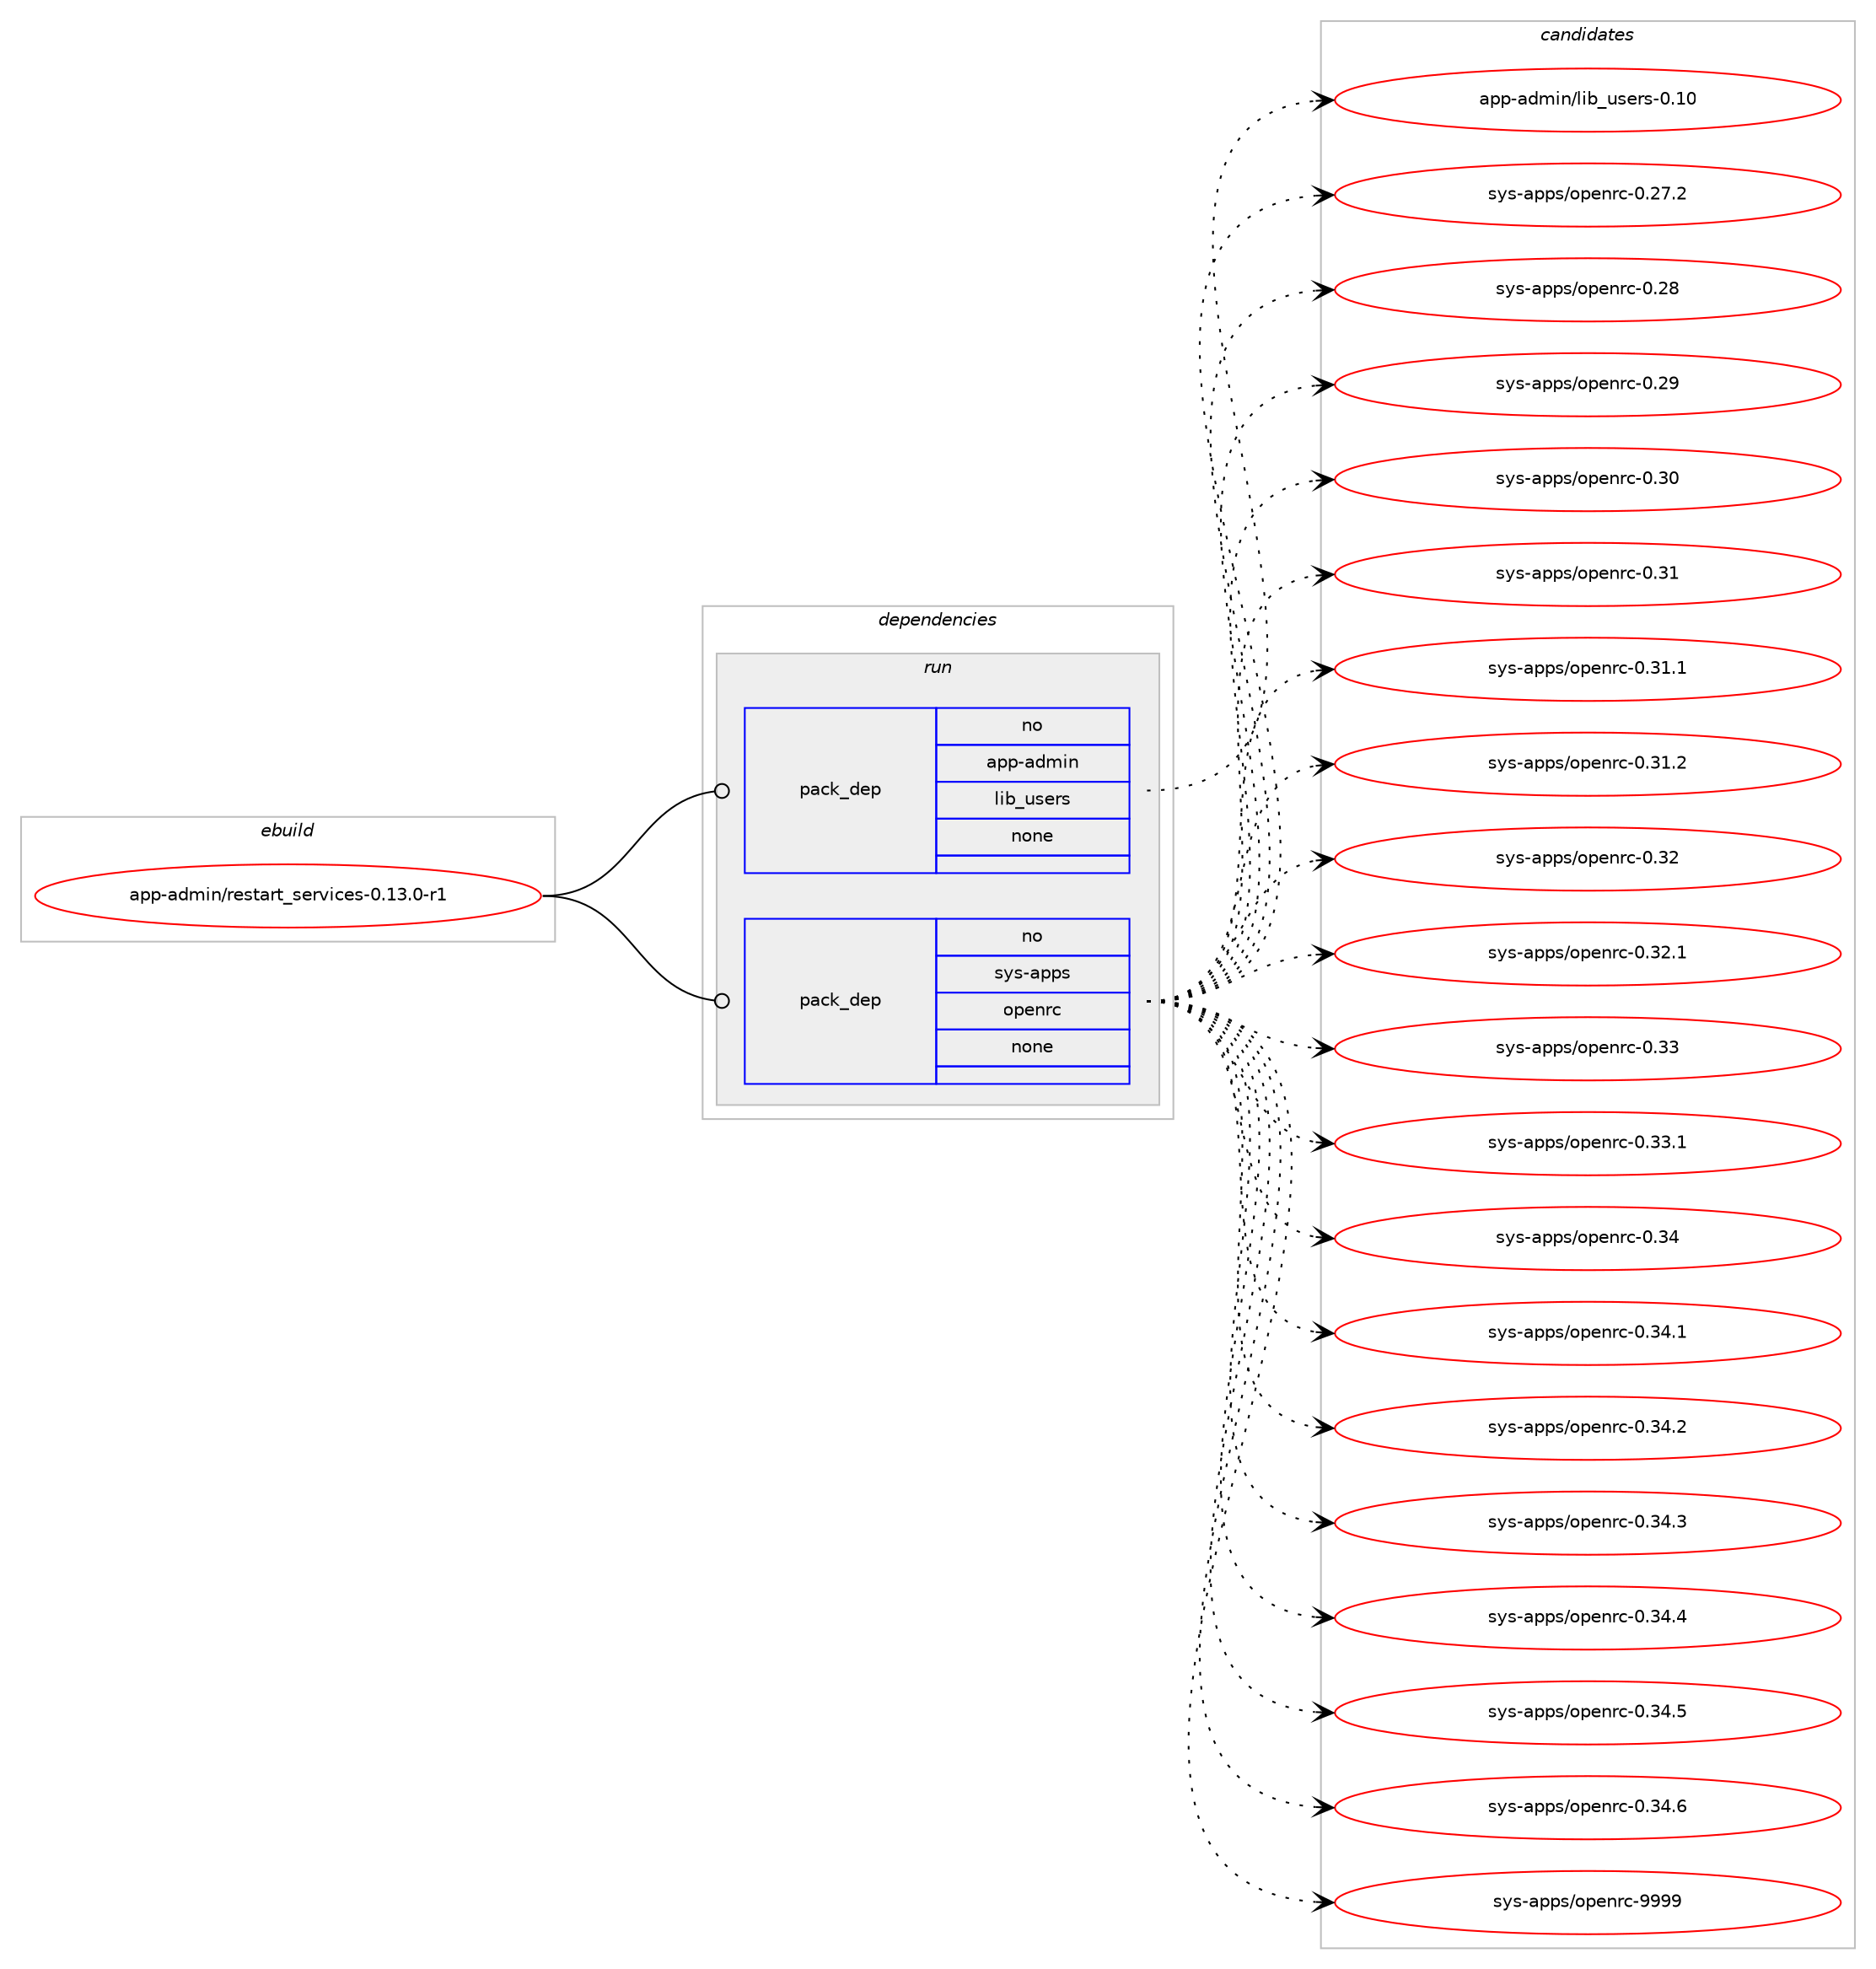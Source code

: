 digraph prolog {

# *************
# Graph options
# *************

newrank=true;
concentrate=true;
compound=true;
graph [rankdir=LR,fontname=Helvetica,fontsize=10,ranksep=1.5];#, ranksep=2.5, nodesep=0.2];
edge  [arrowhead=vee];
node  [fontname=Helvetica,fontsize=10];

# **********
# The ebuild
# **********

subgraph cluster_leftcol {
color=gray;
rank=same;
label=<<i>ebuild</i>>;
id [label="app-admin/restart_services-0.13.0-r1", color=red, width=4, href="../app-admin/restart_services-0.13.0-r1.svg"];
}

# ****************
# The dependencies
# ****************

subgraph cluster_midcol {
color=gray;
label=<<i>dependencies</i>>;
subgraph cluster_compile {
fillcolor="#eeeeee";
style=filled;
label=<<i>compile</i>>;
}
subgraph cluster_compileandrun {
fillcolor="#eeeeee";
style=filled;
label=<<i>compile and run</i>>;
}
subgraph cluster_run {
fillcolor="#eeeeee";
style=filled;
label=<<i>run</i>>;
subgraph pack3716 {
dependency5183 [label=<<TABLE BORDER="0" CELLBORDER="1" CELLSPACING="0" CELLPADDING="4" WIDTH="220"><TR><TD ROWSPAN="6" CELLPADDING="30">pack_dep</TD></TR><TR><TD WIDTH="110">no</TD></TR><TR><TD>app-admin</TD></TR><TR><TD>lib_users</TD></TR><TR><TD>none</TD></TR><TR><TD></TD></TR></TABLE>>, shape=none, color=blue];
}
id:e -> dependency5183:w [weight=20,style="solid",arrowhead="odot"];
subgraph pack3717 {
dependency5184 [label=<<TABLE BORDER="0" CELLBORDER="1" CELLSPACING="0" CELLPADDING="4" WIDTH="220"><TR><TD ROWSPAN="6" CELLPADDING="30">pack_dep</TD></TR><TR><TD WIDTH="110">no</TD></TR><TR><TD>sys-apps</TD></TR><TR><TD>openrc</TD></TR><TR><TD>none</TD></TR><TR><TD></TD></TR></TABLE>>, shape=none, color=blue];
}
id:e -> dependency5184:w [weight=20,style="solid",arrowhead="odot"];
}
}

# **************
# The candidates
# **************

subgraph cluster_choices {
rank=same;
color=gray;
label=<<i>candidates</i>>;

subgraph choice3716 {
color=black;
nodesep=1;
choice9711211245971001091051104710810598951171151011141154548464948 [label="app-admin/lib_users-0.10", color=red, width=4,href="../app-admin/lib_users-0.10.svg"];
dependency5183:e -> choice9711211245971001091051104710810598951171151011141154548464948:w [style=dotted,weight="100"];
}
subgraph choice3717 {
color=black;
nodesep=1;
choice1151211154597112112115471111121011101149945484650554650 [label="sys-apps/openrc-0.27.2", color=red, width=4,href="../sys-apps/openrc-0.27.2.svg"];
choice115121115459711211211547111112101110114994548465056 [label="sys-apps/openrc-0.28", color=red, width=4,href="../sys-apps/openrc-0.28.svg"];
choice115121115459711211211547111112101110114994548465057 [label="sys-apps/openrc-0.29", color=red, width=4,href="../sys-apps/openrc-0.29.svg"];
choice115121115459711211211547111112101110114994548465148 [label="sys-apps/openrc-0.30", color=red, width=4,href="../sys-apps/openrc-0.30.svg"];
choice115121115459711211211547111112101110114994548465149 [label="sys-apps/openrc-0.31", color=red, width=4,href="../sys-apps/openrc-0.31.svg"];
choice1151211154597112112115471111121011101149945484651494649 [label="sys-apps/openrc-0.31.1", color=red, width=4,href="../sys-apps/openrc-0.31.1.svg"];
choice1151211154597112112115471111121011101149945484651494650 [label="sys-apps/openrc-0.31.2", color=red, width=4,href="../sys-apps/openrc-0.31.2.svg"];
choice115121115459711211211547111112101110114994548465150 [label="sys-apps/openrc-0.32", color=red, width=4,href="../sys-apps/openrc-0.32.svg"];
choice1151211154597112112115471111121011101149945484651504649 [label="sys-apps/openrc-0.32.1", color=red, width=4,href="../sys-apps/openrc-0.32.1.svg"];
choice115121115459711211211547111112101110114994548465151 [label="sys-apps/openrc-0.33", color=red, width=4,href="../sys-apps/openrc-0.33.svg"];
choice1151211154597112112115471111121011101149945484651514649 [label="sys-apps/openrc-0.33.1", color=red, width=4,href="../sys-apps/openrc-0.33.1.svg"];
choice115121115459711211211547111112101110114994548465152 [label="sys-apps/openrc-0.34", color=red, width=4,href="../sys-apps/openrc-0.34.svg"];
choice1151211154597112112115471111121011101149945484651524649 [label="sys-apps/openrc-0.34.1", color=red, width=4,href="../sys-apps/openrc-0.34.1.svg"];
choice1151211154597112112115471111121011101149945484651524650 [label="sys-apps/openrc-0.34.2", color=red, width=4,href="../sys-apps/openrc-0.34.2.svg"];
choice1151211154597112112115471111121011101149945484651524651 [label="sys-apps/openrc-0.34.3", color=red, width=4,href="../sys-apps/openrc-0.34.3.svg"];
choice1151211154597112112115471111121011101149945484651524652 [label="sys-apps/openrc-0.34.4", color=red, width=4,href="../sys-apps/openrc-0.34.4.svg"];
choice1151211154597112112115471111121011101149945484651524653 [label="sys-apps/openrc-0.34.5", color=red, width=4,href="../sys-apps/openrc-0.34.5.svg"];
choice1151211154597112112115471111121011101149945484651524654 [label="sys-apps/openrc-0.34.6", color=red, width=4,href="../sys-apps/openrc-0.34.6.svg"];
choice115121115459711211211547111112101110114994557575757 [label="sys-apps/openrc-9999", color=red, width=4,href="../sys-apps/openrc-9999.svg"];
dependency5184:e -> choice1151211154597112112115471111121011101149945484650554650:w [style=dotted,weight="100"];
dependency5184:e -> choice115121115459711211211547111112101110114994548465056:w [style=dotted,weight="100"];
dependency5184:e -> choice115121115459711211211547111112101110114994548465057:w [style=dotted,weight="100"];
dependency5184:e -> choice115121115459711211211547111112101110114994548465148:w [style=dotted,weight="100"];
dependency5184:e -> choice115121115459711211211547111112101110114994548465149:w [style=dotted,weight="100"];
dependency5184:e -> choice1151211154597112112115471111121011101149945484651494649:w [style=dotted,weight="100"];
dependency5184:e -> choice1151211154597112112115471111121011101149945484651494650:w [style=dotted,weight="100"];
dependency5184:e -> choice115121115459711211211547111112101110114994548465150:w [style=dotted,weight="100"];
dependency5184:e -> choice1151211154597112112115471111121011101149945484651504649:w [style=dotted,weight="100"];
dependency5184:e -> choice115121115459711211211547111112101110114994548465151:w [style=dotted,weight="100"];
dependency5184:e -> choice1151211154597112112115471111121011101149945484651514649:w [style=dotted,weight="100"];
dependency5184:e -> choice115121115459711211211547111112101110114994548465152:w [style=dotted,weight="100"];
dependency5184:e -> choice1151211154597112112115471111121011101149945484651524649:w [style=dotted,weight="100"];
dependency5184:e -> choice1151211154597112112115471111121011101149945484651524650:w [style=dotted,weight="100"];
dependency5184:e -> choice1151211154597112112115471111121011101149945484651524651:w [style=dotted,weight="100"];
dependency5184:e -> choice1151211154597112112115471111121011101149945484651524652:w [style=dotted,weight="100"];
dependency5184:e -> choice1151211154597112112115471111121011101149945484651524653:w [style=dotted,weight="100"];
dependency5184:e -> choice1151211154597112112115471111121011101149945484651524654:w [style=dotted,weight="100"];
dependency5184:e -> choice115121115459711211211547111112101110114994557575757:w [style=dotted,weight="100"];
}
}

}
